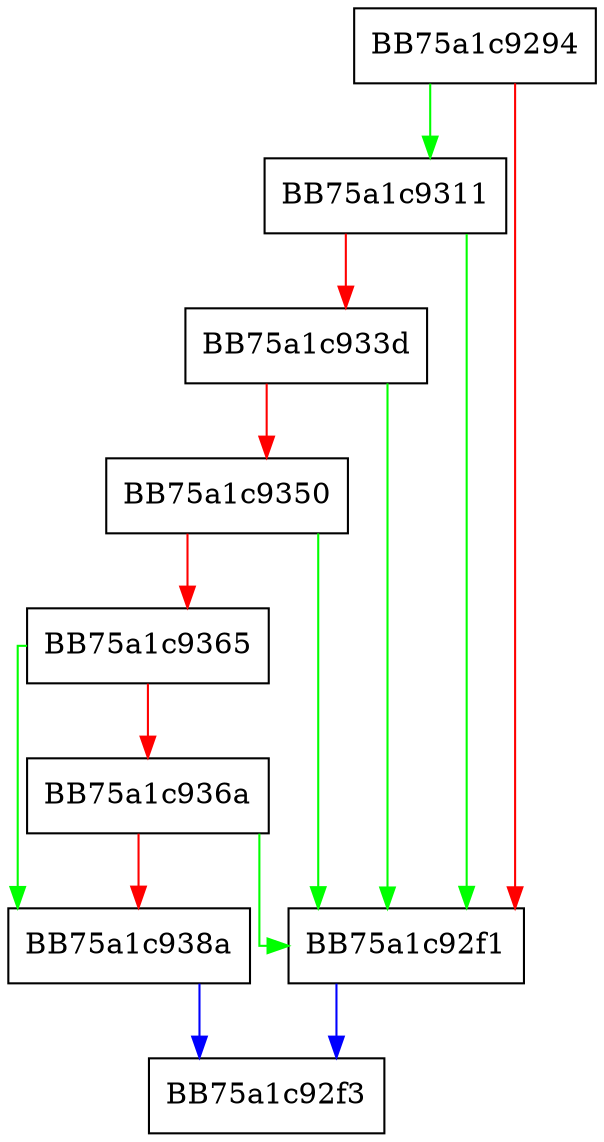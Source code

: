 digraph openFile {
  node [shape="box"];
  graph [splines=ortho];
  BB75a1c9294 -> BB75a1c9311 [color="green"];
  BB75a1c9294 -> BB75a1c92f1 [color="red"];
  BB75a1c92f1 -> BB75a1c92f3 [color="blue"];
  BB75a1c9311 -> BB75a1c92f1 [color="green"];
  BB75a1c9311 -> BB75a1c933d [color="red"];
  BB75a1c933d -> BB75a1c92f1 [color="green"];
  BB75a1c933d -> BB75a1c9350 [color="red"];
  BB75a1c9350 -> BB75a1c92f1 [color="green"];
  BB75a1c9350 -> BB75a1c9365 [color="red"];
  BB75a1c9365 -> BB75a1c938a [color="green"];
  BB75a1c9365 -> BB75a1c936a [color="red"];
  BB75a1c936a -> BB75a1c92f1 [color="green"];
  BB75a1c936a -> BB75a1c938a [color="red"];
  BB75a1c938a -> BB75a1c92f3 [color="blue"];
}